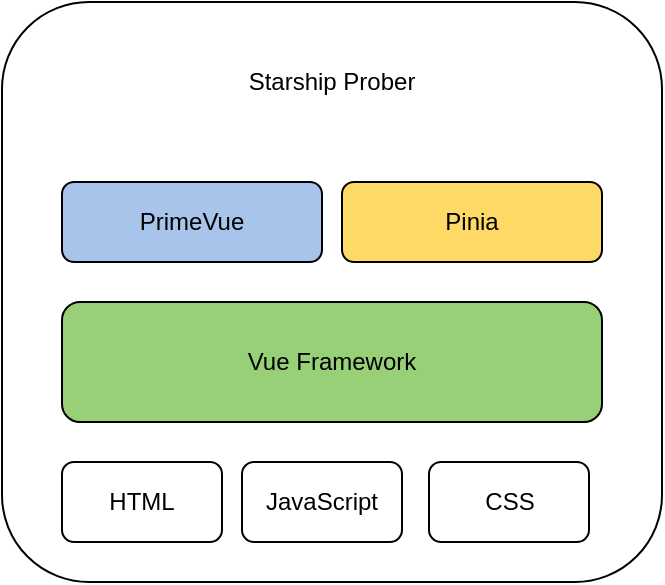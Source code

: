 <mxfile version="22.0.3" type="device">
  <diagram name="Page-1" id="MjcO_fdyMeraVDT6ez1X">
    <mxGraphModel dx="1007" dy="530" grid="1" gridSize="10" guides="1" tooltips="1" connect="1" arrows="1" fold="1" page="1" pageScale="1" pageWidth="827" pageHeight="1169" math="0" shadow="0">
      <root>
        <mxCell id="0" />
        <mxCell id="1" parent="0" />
        <mxCell id="39xkh_AdIYjaL_DMWoiO-8" value="" style="rounded=1;whiteSpace=wrap;html=1;" parent="1" vertex="1">
          <mxGeometry x="200" y="180" width="330" height="290" as="geometry" />
        </mxCell>
        <mxCell id="39xkh_AdIYjaL_DMWoiO-2" value="Vue Framework" style="rounded=1;whiteSpace=wrap;html=1;fillColor=#97D077;" parent="1" vertex="1">
          <mxGeometry x="230" y="330" width="270" height="60" as="geometry" />
        </mxCell>
        <mxCell id="39xkh_AdIYjaL_DMWoiO-3" value="HTML" style="rounded=1;whiteSpace=wrap;html=1;" parent="1" vertex="1">
          <mxGeometry x="230" y="410" width="80" height="40" as="geometry" />
        </mxCell>
        <mxCell id="39xkh_AdIYjaL_DMWoiO-4" value="JavaScript" style="rounded=1;whiteSpace=wrap;html=1;" parent="1" vertex="1">
          <mxGeometry x="320" y="410" width="80" height="40" as="geometry" />
        </mxCell>
        <mxCell id="39xkh_AdIYjaL_DMWoiO-5" value="CSS" style="rounded=1;whiteSpace=wrap;html=1;" parent="1" vertex="1">
          <mxGeometry x="413.5" y="410" width="80" height="40" as="geometry" />
        </mxCell>
        <mxCell id="39xkh_AdIYjaL_DMWoiO-6" value="Pinia" style="rounded=1;whiteSpace=wrap;html=1;fillColor=#FFD966;" parent="1" vertex="1">
          <mxGeometry x="370" y="270" width="130" height="40" as="geometry" />
        </mxCell>
        <mxCell id="39xkh_AdIYjaL_DMWoiO-7" value="PrimeVue" style="rounded=1;whiteSpace=wrap;html=1;fillColor=#A9C4EB;" parent="1" vertex="1">
          <mxGeometry x="230" y="270" width="130" height="40" as="geometry" />
        </mxCell>
        <mxCell id="39xkh_AdIYjaL_DMWoiO-9" value="Starship Prober" style="text;html=1;strokeColor=none;fillColor=none;align=center;verticalAlign=middle;whiteSpace=wrap;rounded=0;" parent="1" vertex="1">
          <mxGeometry x="275" y="200" width="180" height="40" as="geometry" />
        </mxCell>
      </root>
    </mxGraphModel>
  </diagram>
</mxfile>
